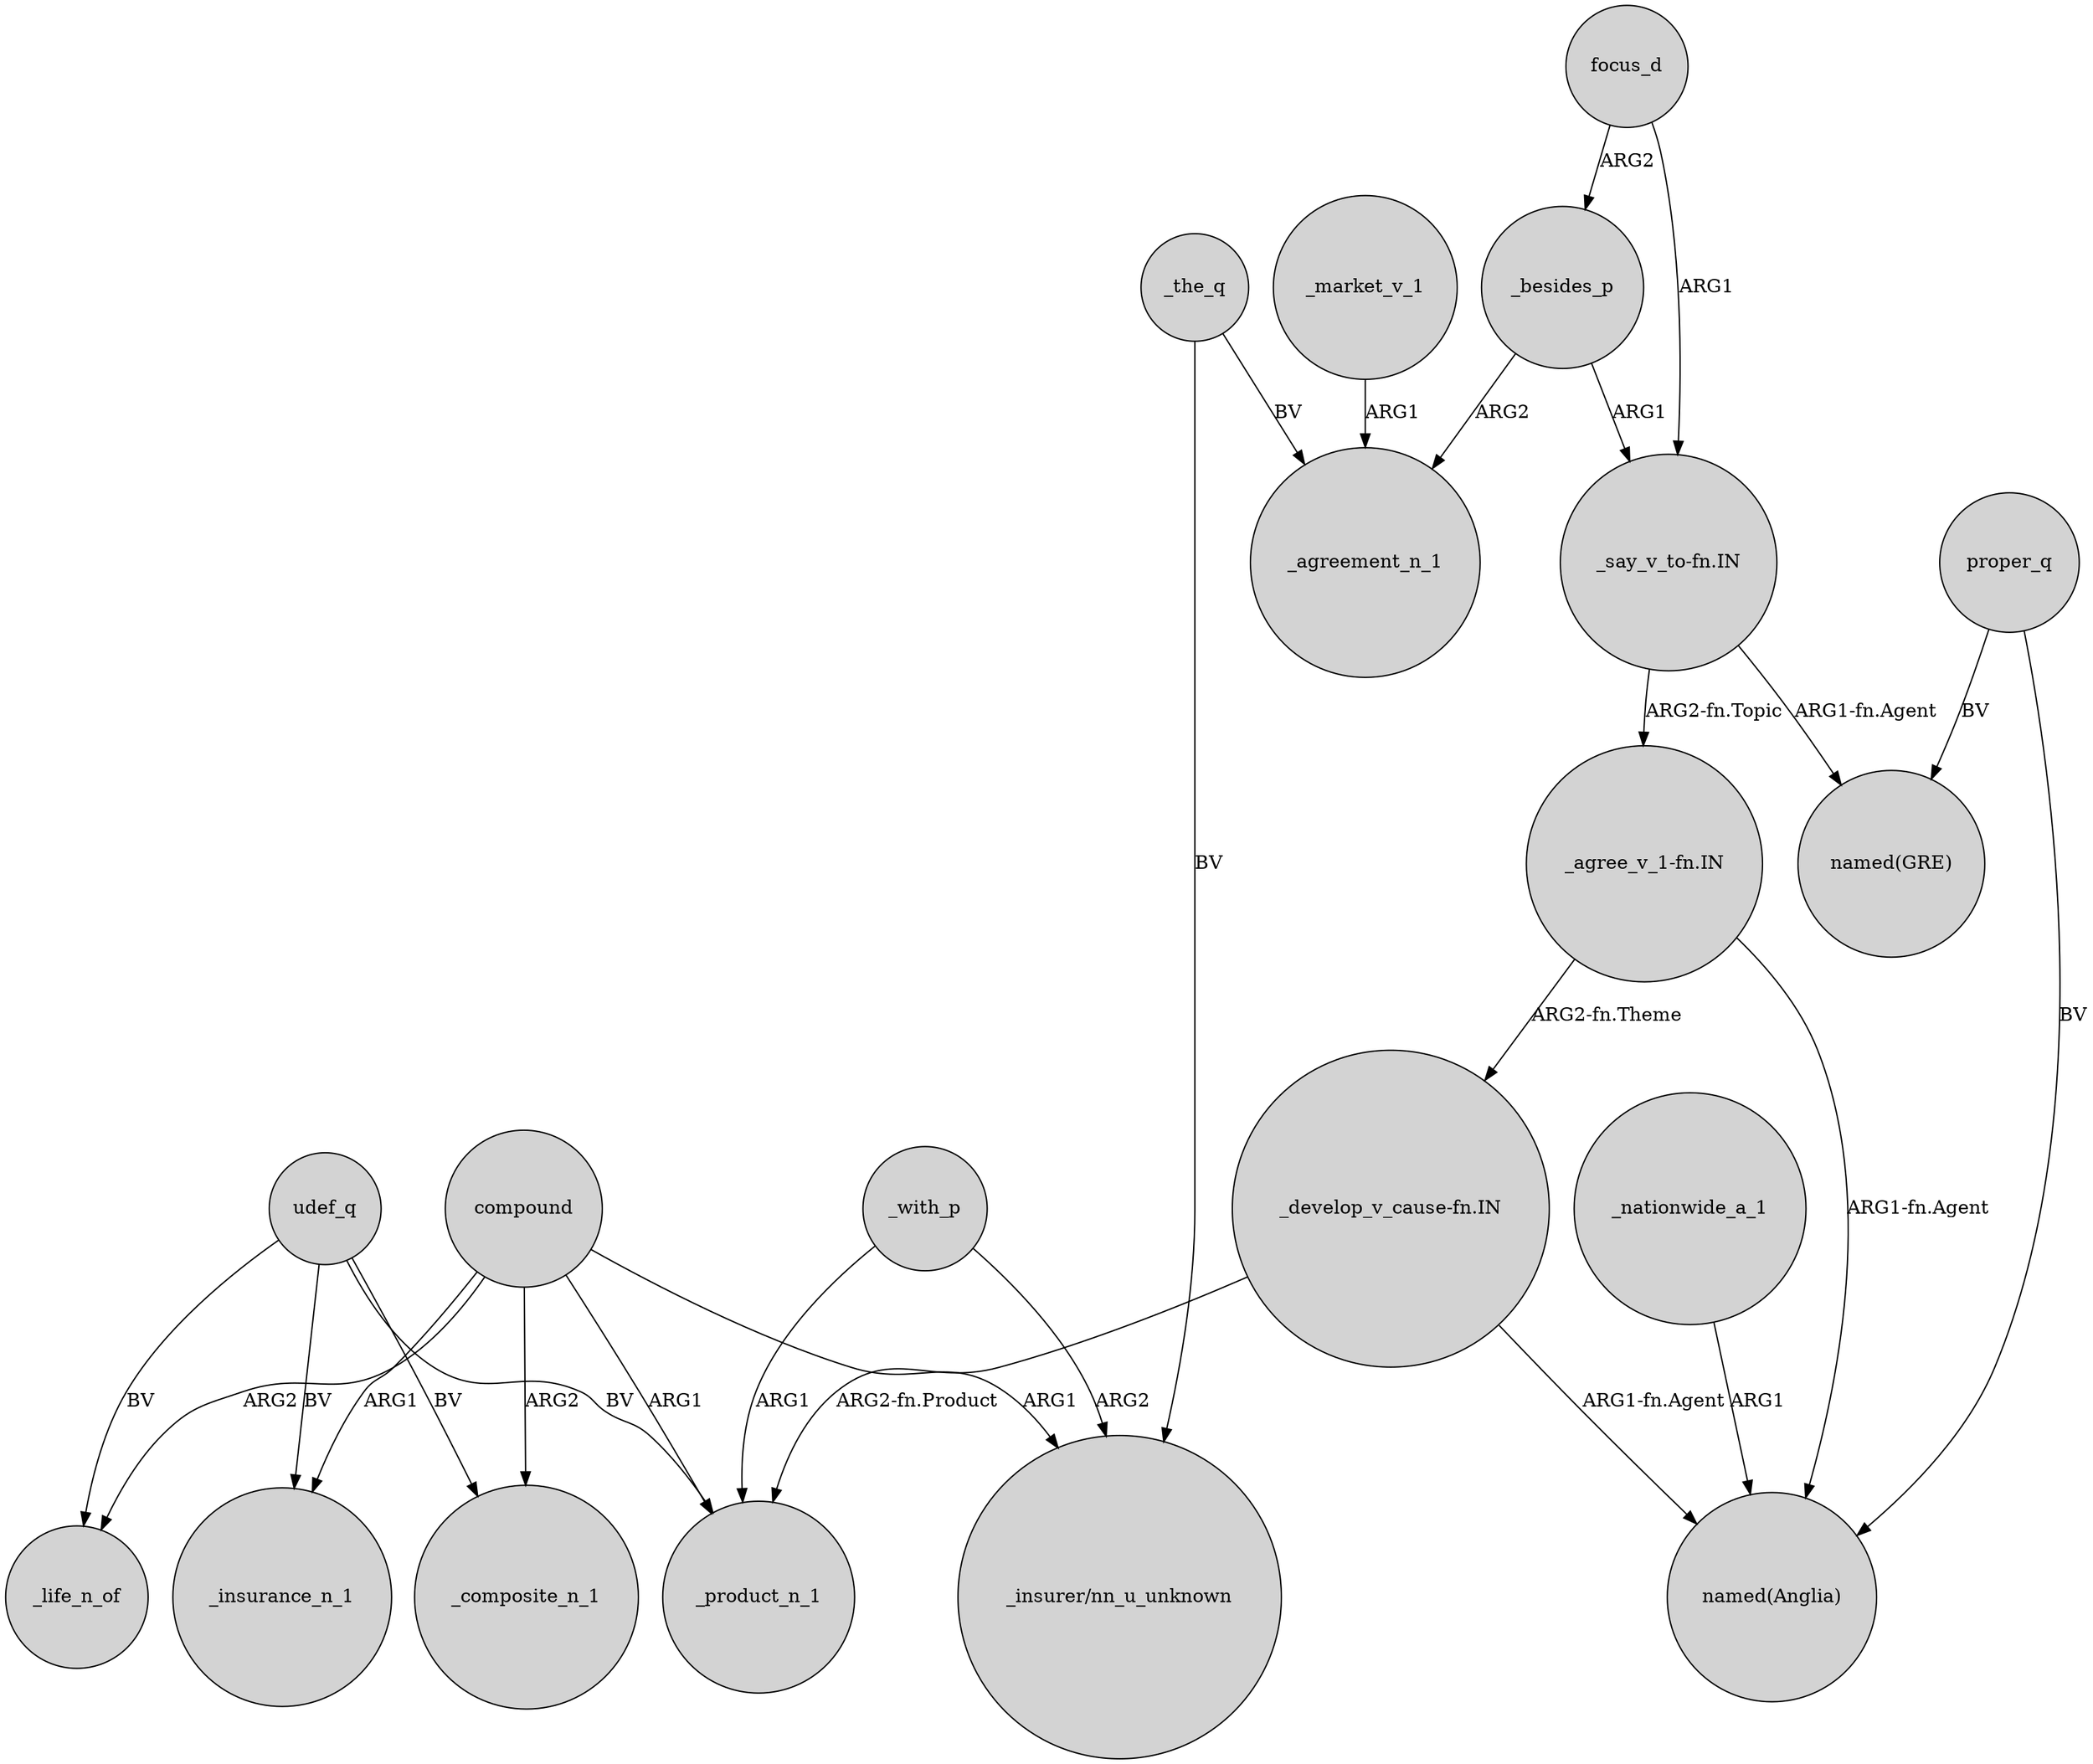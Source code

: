 digraph {
	node [shape=circle style=filled]
	compound -> _life_n_of [label=ARG2]
	compound -> _insurance_n_1 [label=ARG1]
	compound -> _product_n_1 [label=ARG1]
	_with_p -> "_insurer/nn_u_unknown" [label=ARG2]
	_nationwide_a_1 -> "named(Anglia)" [label=ARG1]
	"_say_v_to-fn.IN" -> "named(GRE)" [label="ARG1-fn.Agent"]
	_the_q -> "_insurer/nn_u_unknown" [label=BV]
	proper_q -> "named(Anglia)" [label=BV]
	udef_q -> _life_n_of [label=BV]
	udef_q -> _insurance_n_1 [label=BV]
	"_agree_v_1-fn.IN" -> "_develop_v_cause-fn.IN" [label="ARG2-fn.Theme"]
	"_develop_v_cause-fn.IN" -> _product_n_1 [label="ARG2-fn.Product"]
	udef_q -> _composite_n_1 [label=BV]
	"_say_v_to-fn.IN" -> "_agree_v_1-fn.IN" [label="ARG2-fn.Topic"]
	_besides_p -> "_say_v_to-fn.IN" [label=ARG1]
	"_develop_v_cause-fn.IN" -> "named(Anglia)" [label="ARG1-fn.Agent"]
	_the_q -> _agreement_n_1 [label=BV]
	focus_d -> _besides_p [label=ARG2]
	udef_q -> _product_n_1 [label=BV]
	proper_q -> "named(GRE)" [label=BV]
	_besides_p -> _agreement_n_1 [label=ARG2]
	"_agree_v_1-fn.IN" -> "named(Anglia)" [label="ARG1-fn.Agent"]
	_with_p -> _product_n_1 [label=ARG1]
	_market_v_1 -> _agreement_n_1 [label=ARG1]
	compound -> _composite_n_1 [label=ARG2]
	focus_d -> "_say_v_to-fn.IN" [label=ARG1]
	compound -> "_insurer/nn_u_unknown" [label=ARG1]
}
